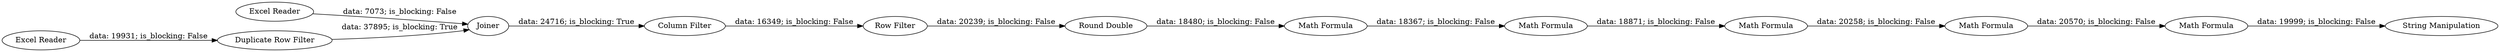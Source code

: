 digraph {
	"-7697625392968386440_7" [label="Round Double"]
	"-7697625392968386440_8" [label="Math Formula"]
	"-7697625392968386440_12" [label="Math Formula"]
	"-7697625392968386440_11" [label="Math Formula"]
	"-7697625392968386440_5" [label="Column Filter"]
	"-7697625392968386440_13" [label="String Manipulation"]
	"-7697625392968386440_2" [label="Excel Reader"]
	"-7697625392968386440_9" [label="Math Formula"]
	"-7697625392968386440_1" [label="Excel Reader"]
	"-7697625392968386440_10" [label="Math Formula"]
	"-7697625392968386440_3" [label="Duplicate Row Filter"]
	"-7697625392968386440_6" [label="Row Filter"]
	"-7697625392968386440_4" [label=Joiner]
	"-7697625392968386440_5" -> "-7697625392968386440_6" [label="data: 16349; is_blocking: False"]
	"-7697625392968386440_3" -> "-7697625392968386440_4" [label="data: 37895; is_blocking: True"]
	"-7697625392968386440_1" -> "-7697625392968386440_3" [label="data: 19931; is_blocking: False"]
	"-7697625392968386440_8" -> "-7697625392968386440_9" [label="data: 18367; is_blocking: False"]
	"-7697625392968386440_6" -> "-7697625392968386440_7" [label="data: 20239; is_blocking: False"]
	"-7697625392968386440_10" -> "-7697625392968386440_11" [label="data: 20258; is_blocking: False"]
	"-7697625392968386440_12" -> "-7697625392968386440_13" [label="data: 19999; is_blocking: False"]
	"-7697625392968386440_4" -> "-7697625392968386440_5" [label="data: 24716; is_blocking: True"]
	"-7697625392968386440_7" -> "-7697625392968386440_8" [label="data: 18480; is_blocking: False"]
	"-7697625392968386440_9" -> "-7697625392968386440_10" [label="data: 18871; is_blocking: False"]
	"-7697625392968386440_11" -> "-7697625392968386440_12" [label="data: 20570; is_blocking: False"]
	"-7697625392968386440_2" -> "-7697625392968386440_4" [label="data: 7073; is_blocking: False"]
	rankdir=LR
}
